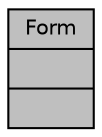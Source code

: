 digraph "Form"
{
 // LATEX_PDF_SIZE
  edge [fontname="Helvetica",fontsize="10",labelfontname="Helvetica",labelfontsize="10"];
  node [fontname="Helvetica",fontsize="10",shape=record];
  Node1 [label="{Form\n||}",height=0.2,width=0.4,color="black", fillcolor="grey75", style="filled", fontcolor="black",tooltip=" "];
}

